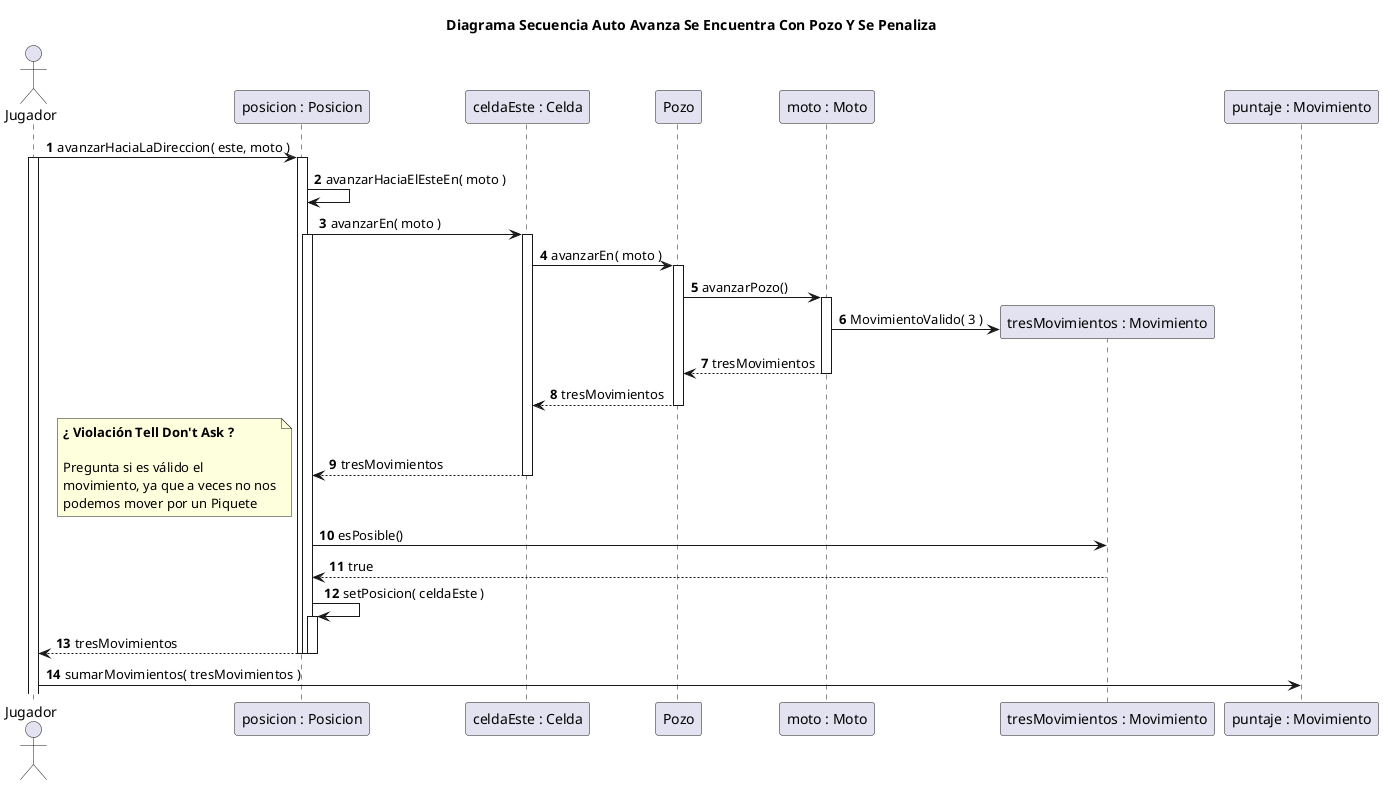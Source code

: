 @startuml
title Diagrama Secuencia Auto Avanza Se Encuentra Con Pozo Y Se Penaliza

autonumber

actor Jugador

Jugador -> "posicion : Posicion"++: avanzarHaciaLaDireccion( este, moto )

activate Jugador
"posicion : Posicion" -> "posicion : Posicion": avanzarHaciaElEsteEn( moto )

"posicion : Posicion" -> "celdaEste : Celda"++: avanzarEn( moto )

activate "posicion : Posicion"
"celdaEste : Celda" -> Pozo++: avanzarEn( moto )
Pozo -> "moto : Moto"++: avanzarPozo()
create "tresMovimientos : Movimiento"
"moto : Moto" -> "tresMovimientos : Movimiento": MovimientoValido( 3 )
"moto : Moto" --> Pozo: tresMovimientos
deactivate "moto : Moto"
Pozo --> "celdaEste : Celda": tresMovimientos
deactivate Pozo
"celdaEste : Celda" --> "posicion : Posicion": tresMovimientos
deactivate "celdaEste : Celda"

note left
**¿ Violación Tell Don't Ask ?**

Pregunta si es válido el
movimiento, ya que a veces no nos
podemos mover por un Piquete
end note

"tresMovimientos : Movimiento" <- "posicion : Posicion": esPosible()
"tresMovimientos : Movimiento" --> "posicion : Posicion": true
deactivate "tresMovimientos : Movimiento"

"posicion : Posicion" -> "posicion : Posicion"++: setPosicion( celdaEste )

"posicion : Posicion" --> Jugador--: tresMovimientos
deactivate "posicion : Posicion"
deactivate "posicion : Posicion"
Jugador -> "puntaje : Movimiento": sumarMovimientos( tresMovimientos )

@enduml
